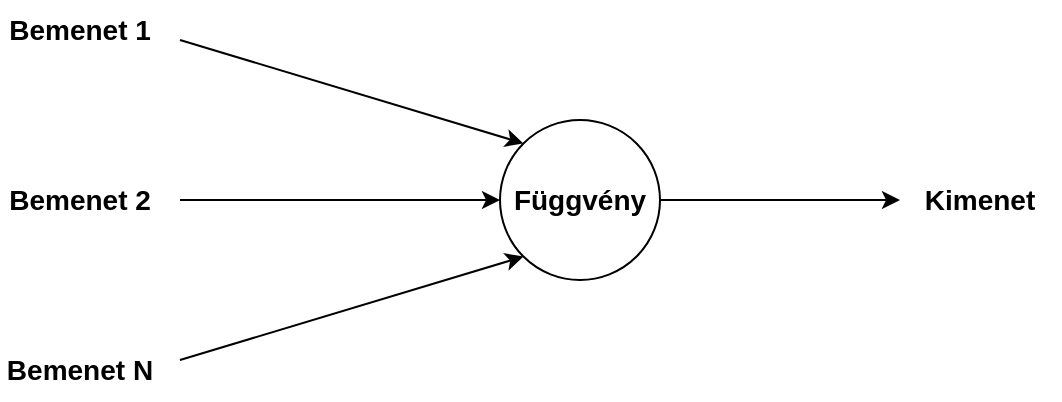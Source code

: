 <mxfile version="14.6.5" type="github">
  <diagram id="SEkUxVBlZV0t0VTPhI_C" name="Page-1">
    <mxGraphModel dx="1038" dy="547" grid="1" gridSize="10" guides="1" tooltips="1" connect="1" arrows="1" fold="1" page="1" pageScale="1" pageWidth="827" pageHeight="1169" math="0" shadow="0">
      <root>
        <mxCell id="0" />
        <mxCell id="1" parent="0" />
        <mxCell id="XUO-qC5Vw12gNC_VjcX8-1" value="&lt;b&gt;&lt;font style=&quot;font-size: 14px&quot;&gt;Függvény&lt;/font&gt;&lt;/b&gt;" style="ellipse;whiteSpace=wrap;html=1;aspect=fixed;" vertex="1" parent="1">
          <mxGeometry x="360" y="160" width="80" height="80" as="geometry" />
        </mxCell>
        <mxCell id="XUO-qC5Vw12gNC_VjcX8-2" value="" style="endArrow=classic;html=1;entryX=0;entryY=0;entryDx=0;entryDy=0;" edge="1" parent="1" target="XUO-qC5Vw12gNC_VjcX8-1">
          <mxGeometry width="50" height="50" relative="1" as="geometry">
            <mxPoint x="200" y="120" as="sourcePoint" />
            <mxPoint x="440" y="230" as="targetPoint" />
          </mxGeometry>
        </mxCell>
        <mxCell id="XUO-qC5Vw12gNC_VjcX8-3" value="" style="endArrow=classic;html=1;entryX=0;entryY=0.5;entryDx=0;entryDy=0;" edge="1" parent="1" target="XUO-qC5Vw12gNC_VjcX8-1">
          <mxGeometry width="50" height="50" relative="1" as="geometry">
            <mxPoint x="200" y="200" as="sourcePoint" />
            <mxPoint x="440" y="230" as="targetPoint" />
          </mxGeometry>
        </mxCell>
        <mxCell id="XUO-qC5Vw12gNC_VjcX8-5" value="" style="endArrow=classic;html=1;entryX=0;entryY=1;entryDx=0;entryDy=0;" edge="1" parent="1" target="XUO-qC5Vw12gNC_VjcX8-1">
          <mxGeometry width="50" height="50" relative="1" as="geometry">
            <mxPoint x="200" y="280" as="sourcePoint" />
            <mxPoint x="440" y="230" as="targetPoint" />
          </mxGeometry>
        </mxCell>
        <mxCell id="XUO-qC5Vw12gNC_VjcX8-6" value="&lt;b&gt;&lt;font style=&quot;font-size: 14px&quot;&gt;Bemenet 2&lt;br&gt;&lt;/font&gt;&lt;/b&gt;" style="text;html=1;strokeColor=none;fillColor=none;align=center;verticalAlign=middle;whiteSpace=wrap;rounded=0;" vertex="1" parent="1">
          <mxGeometry x="110" y="185" width="80" height="30" as="geometry" />
        </mxCell>
        <mxCell id="XUO-qC5Vw12gNC_VjcX8-7" value="&lt;b&gt;&lt;font style=&quot;font-size: 14px&quot;&gt;Bemenet 1&lt;/font&gt;&lt;/b&gt;" style="text;html=1;strokeColor=none;fillColor=none;align=center;verticalAlign=middle;whiteSpace=wrap;rounded=0;" vertex="1" parent="1">
          <mxGeometry x="110" y="100" width="80" height="30" as="geometry" />
        </mxCell>
        <mxCell id="XUO-qC5Vw12gNC_VjcX8-8" value="&lt;b&gt;&lt;font style=&quot;font-size: 14px&quot;&gt;Bemenet N&lt;br&gt;&lt;/font&gt;&lt;/b&gt;" style="text;html=1;strokeColor=none;fillColor=none;align=center;verticalAlign=middle;whiteSpace=wrap;rounded=0;" vertex="1" parent="1">
          <mxGeometry x="110" y="270" width="80" height="30" as="geometry" />
        </mxCell>
        <mxCell id="XUO-qC5Vw12gNC_VjcX8-9" value="" style="endArrow=classic;html=1;exitX=1;exitY=0.5;exitDx=0;exitDy=0;" edge="1" parent="1" source="XUO-qC5Vw12gNC_VjcX8-1">
          <mxGeometry width="50" height="50" relative="1" as="geometry">
            <mxPoint x="390" y="280" as="sourcePoint" />
            <mxPoint x="560" y="200" as="targetPoint" />
          </mxGeometry>
        </mxCell>
        <mxCell id="XUO-qC5Vw12gNC_VjcX8-10" value="&lt;b&gt;&lt;font style=&quot;font-size: 14px&quot;&gt;Kimenet&lt;/font&gt;&lt;/b&gt;" style="text;html=1;strokeColor=none;fillColor=none;align=center;verticalAlign=middle;whiteSpace=wrap;rounded=0;" vertex="1" parent="1">
          <mxGeometry x="560" y="187.5" width="80" height="25" as="geometry" />
        </mxCell>
      </root>
    </mxGraphModel>
  </diagram>
</mxfile>
